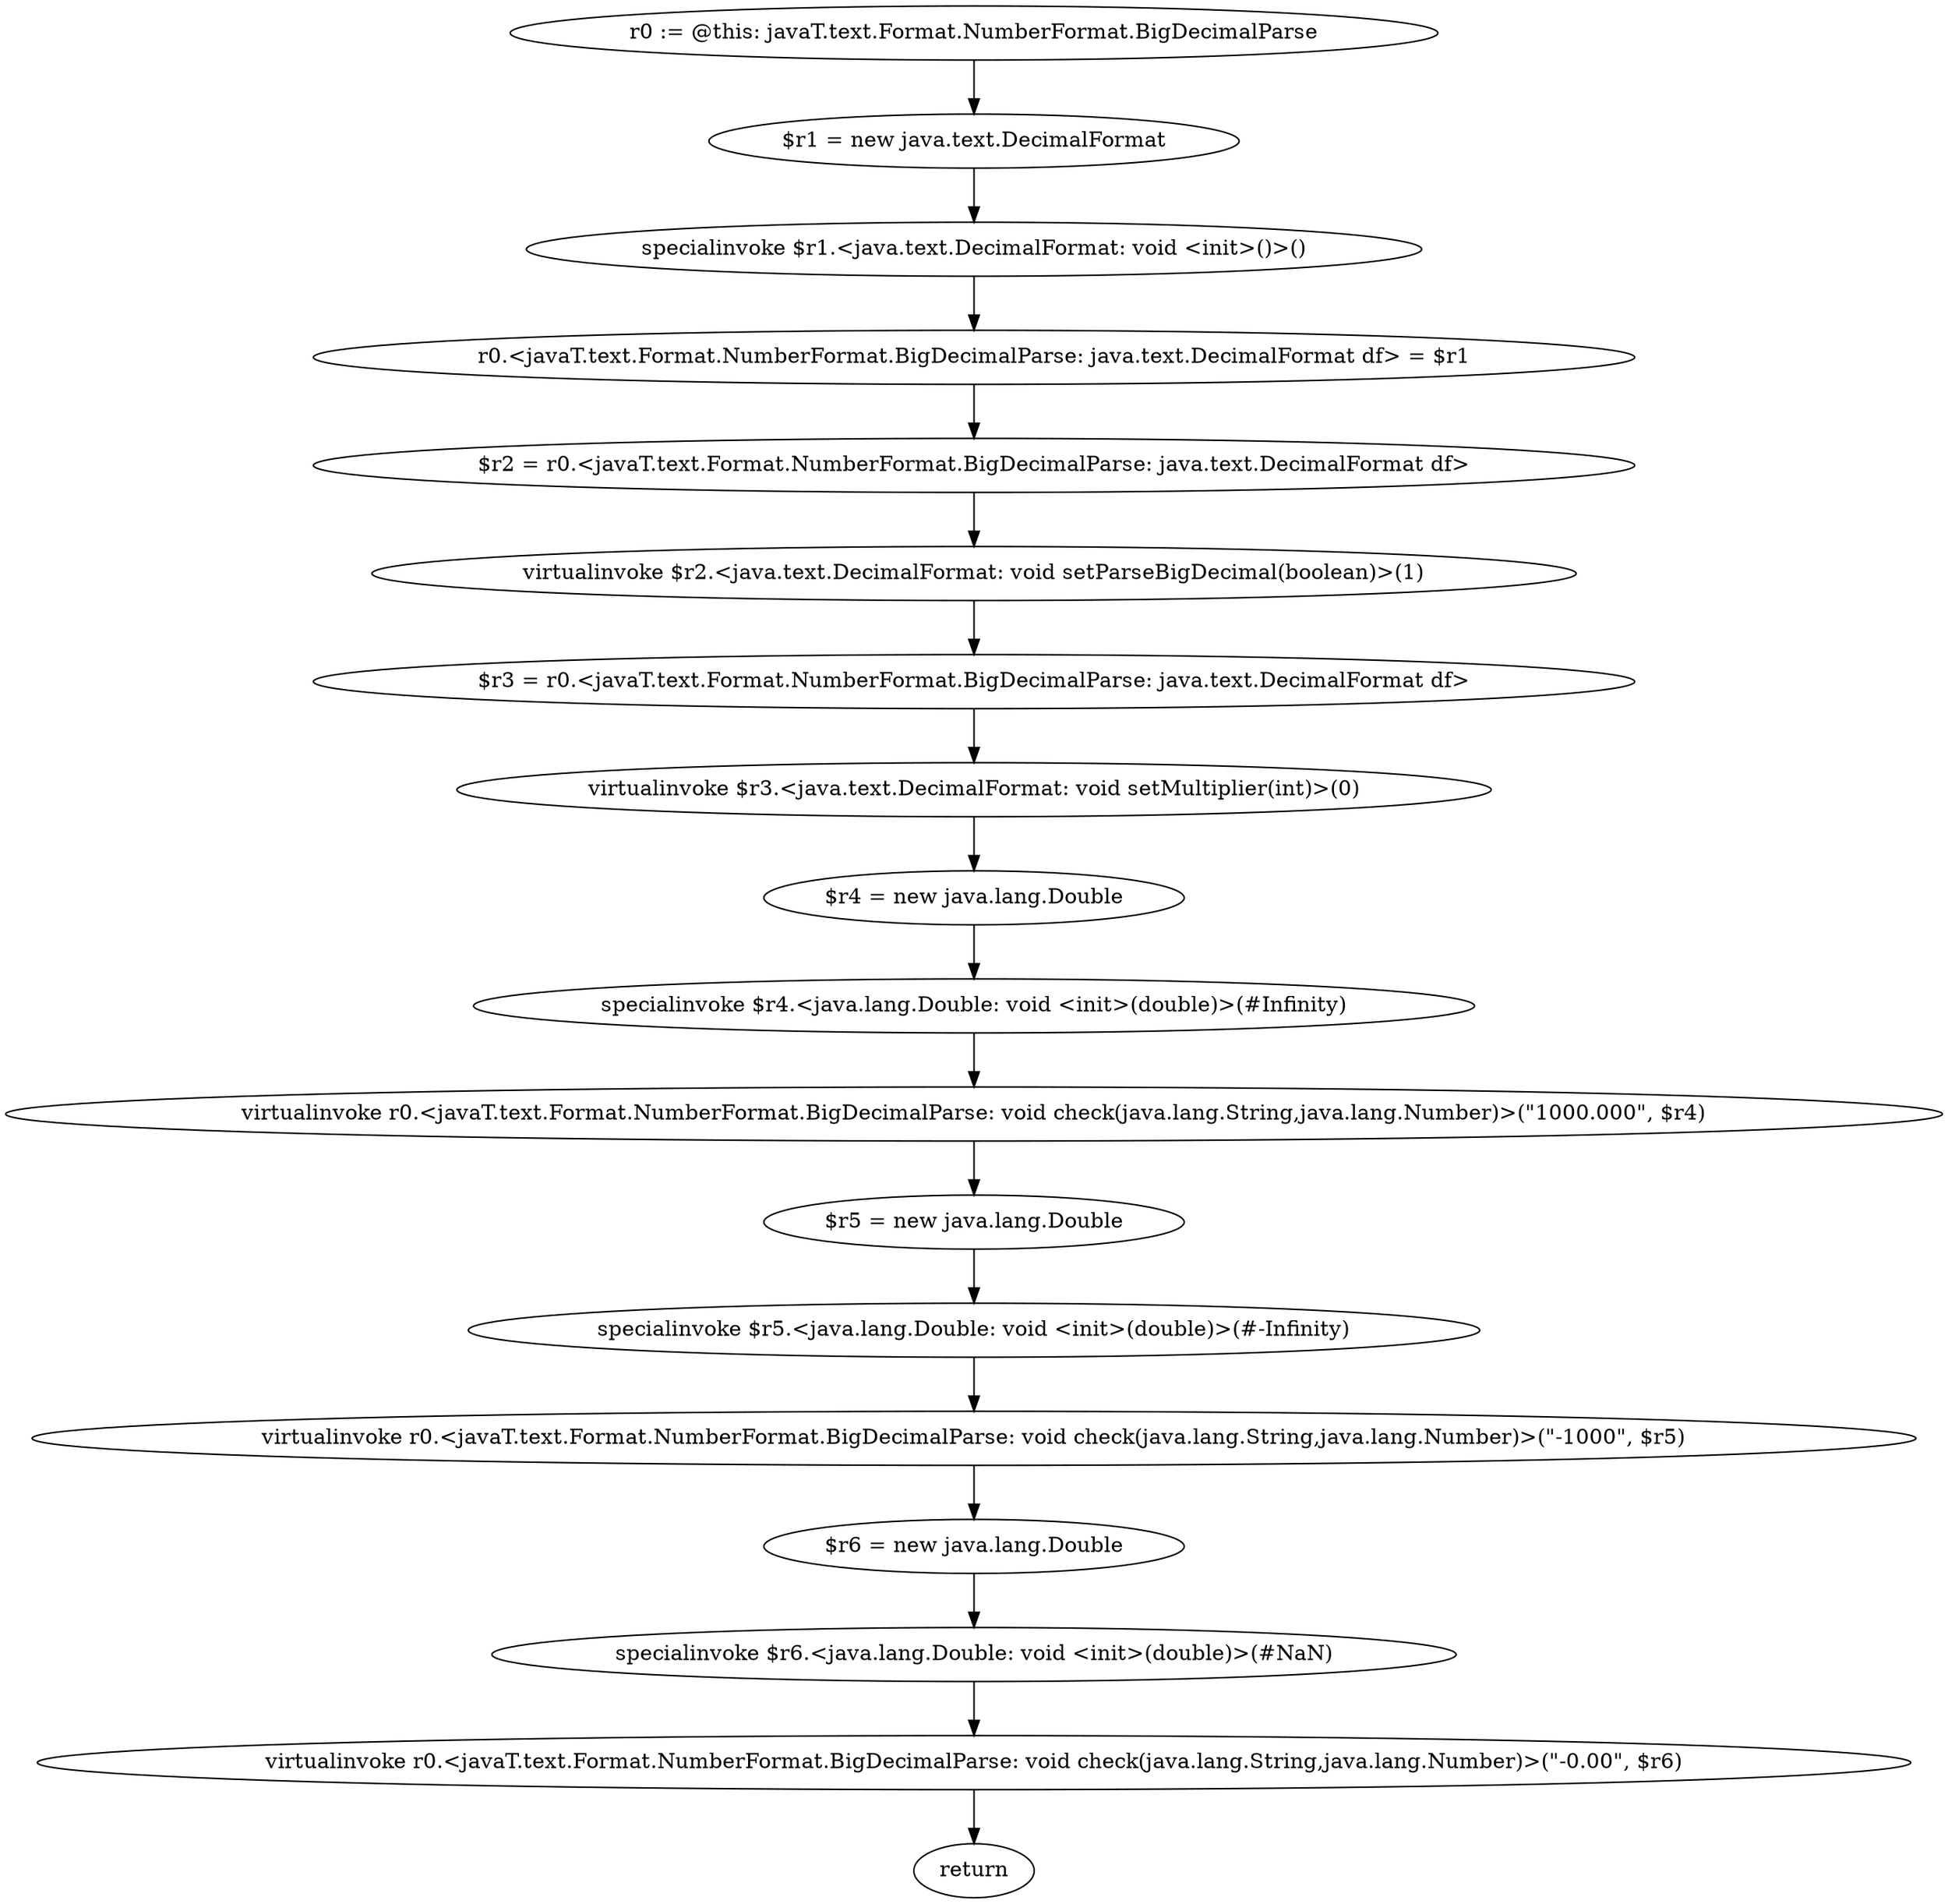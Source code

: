 digraph "unitGraph" {
    "r0 := @this: javaT.text.Format.NumberFormat.BigDecimalParse"
    "$r1 = new java.text.DecimalFormat"
    "specialinvoke $r1.<java.text.DecimalFormat: void <init>()>()"
    "r0.<javaT.text.Format.NumberFormat.BigDecimalParse: java.text.DecimalFormat df> = $r1"
    "$r2 = r0.<javaT.text.Format.NumberFormat.BigDecimalParse: java.text.DecimalFormat df>"
    "virtualinvoke $r2.<java.text.DecimalFormat: void setParseBigDecimal(boolean)>(1)"
    "$r3 = r0.<javaT.text.Format.NumberFormat.BigDecimalParse: java.text.DecimalFormat df>"
    "virtualinvoke $r3.<java.text.DecimalFormat: void setMultiplier(int)>(0)"
    "$r4 = new java.lang.Double"
    "specialinvoke $r4.<java.lang.Double: void <init>(double)>(#Infinity)"
    "virtualinvoke r0.<javaT.text.Format.NumberFormat.BigDecimalParse: void check(java.lang.String,java.lang.Number)>(\"1000.000\", $r4)"
    "$r5 = new java.lang.Double"
    "specialinvoke $r5.<java.lang.Double: void <init>(double)>(#-Infinity)"
    "virtualinvoke r0.<javaT.text.Format.NumberFormat.BigDecimalParse: void check(java.lang.String,java.lang.Number)>(\"-1000\", $r5)"
    "$r6 = new java.lang.Double"
    "specialinvoke $r6.<java.lang.Double: void <init>(double)>(#NaN)"
    "virtualinvoke r0.<javaT.text.Format.NumberFormat.BigDecimalParse: void check(java.lang.String,java.lang.Number)>(\"-0.00\", $r6)"
    "return"
    "r0 := @this: javaT.text.Format.NumberFormat.BigDecimalParse"->"$r1 = new java.text.DecimalFormat";
    "$r1 = new java.text.DecimalFormat"->"specialinvoke $r1.<java.text.DecimalFormat: void <init>()>()";
    "specialinvoke $r1.<java.text.DecimalFormat: void <init>()>()"->"r0.<javaT.text.Format.NumberFormat.BigDecimalParse: java.text.DecimalFormat df> = $r1";
    "r0.<javaT.text.Format.NumberFormat.BigDecimalParse: java.text.DecimalFormat df> = $r1"->"$r2 = r0.<javaT.text.Format.NumberFormat.BigDecimalParse: java.text.DecimalFormat df>";
    "$r2 = r0.<javaT.text.Format.NumberFormat.BigDecimalParse: java.text.DecimalFormat df>"->"virtualinvoke $r2.<java.text.DecimalFormat: void setParseBigDecimal(boolean)>(1)";
    "virtualinvoke $r2.<java.text.DecimalFormat: void setParseBigDecimal(boolean)>(1)"->"$r3 = r0.<javaT.text.Format.NumberFormat.BigDecimalParse: java.text.DecimalFormat df>";
    "$r3 = r0.<javaT.text.Format.NumberFormat.BigDecimalParse: java.text.DecimalFormat df>"->"virtualinvoke $r3.<java.text.DecimalFormat: void setMultiplier(int)>(0)";
    "virtualinvoke $r3.<java.text.DecimalFormat: void setMultiplier(int)>(0)"->"$r4 = new java.lang.Double";
    "$r4 = new java.lang.Double"->"specialinvoke $r4.<java.lang.Double: void <init>(double)>(#Infinity)";
    "specialinvoke $r4.<java.lang.Double: void <init>(double)>(#Infinity)"->"virtualinvoke r0.<javaT.text.Format.NumberFormat.BigDecimalParse: void check(java.lang.String,java.lang.Number)>(\"1000.000\", $r4)";
    "virtualinvoke r0.<javaT.text.Format.NumberFormat.BigDecimalParse: void check(java.lang.String,java.lang.Number)>(\"1000.000\", $r4)"->"$r5 = new java.lang.Double";
    "$r5 = new java.lang.Double"->"specialinvoke $r5.<java.lang.Double: void <init>(double)>(#-Infinity)";
    "specialinvoke $r5.<java.lang.Double: void <init>(double)>(#-Infinity)"->"virtualinvoke r0.<javaT.text.Format.NumberFormat.BigDecimalParse: void check(java.lang.String,java.lang.Number)>(\"-1000\", $r5)";
    "virtualinvoke r0.<javaT.text.Format.NumberFormat.BigDecimalParse: void check(java.lang.String,java.lang.Number)>(\"-1000\", $r5)"->"$r6 = new java.lang.Double";
    "$r6 = new java.lang.Double"->"specialinvoke $r6.<java.lang.Double: void <init>(double)>(#NaN)";
    "specialinvoke $r6.<java.lang.Double: void <init>(double)>(#NaN)"->"virtualinvoke r0.<javaT.text.Format.NumberFormat.BigDecimalParse: void check(java.lang.String,java.lang.Number)>(\"-0.00\", $r6)";
    "virtualinvoke r0.<javaT.text.Format.NumberFormat.BigDecimalParse: void check(java.lang.String,java.lang.Number)>(\"-0.00\", $r6)"->"return";
}
